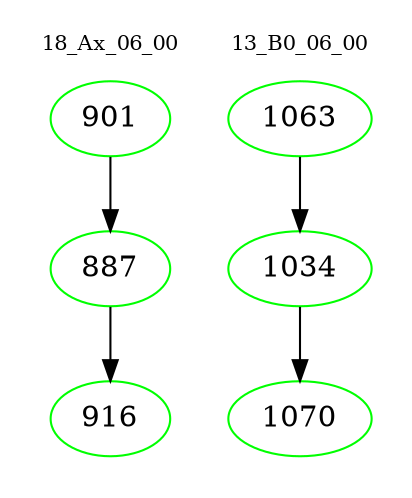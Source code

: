 digraph{
subgraph cluster_0 {
color = white
label = "18_Ax_06_00";
fontsize=10;
T0_901 [label="901", color="green"]
T0_901 -> T0_887 [color="black"]
T0_887 [label="887", color="green"]
T0_887 -> T0_916 [color="black"]
T0_916 [label="916", color="green"]
}
subgraph cluster_1 {
color = white
label = "13_B0_06_00";
fontsize=10;
T1_1063 [label="1063", color="green"]
T1_1063 -> T1_1034 [color="black"]
T1_1034 [label="1034", color="green"]
T1_1034 -> T1_1070 [color="black"]
T1_1070 [label="1070", color="green"]
}
}

